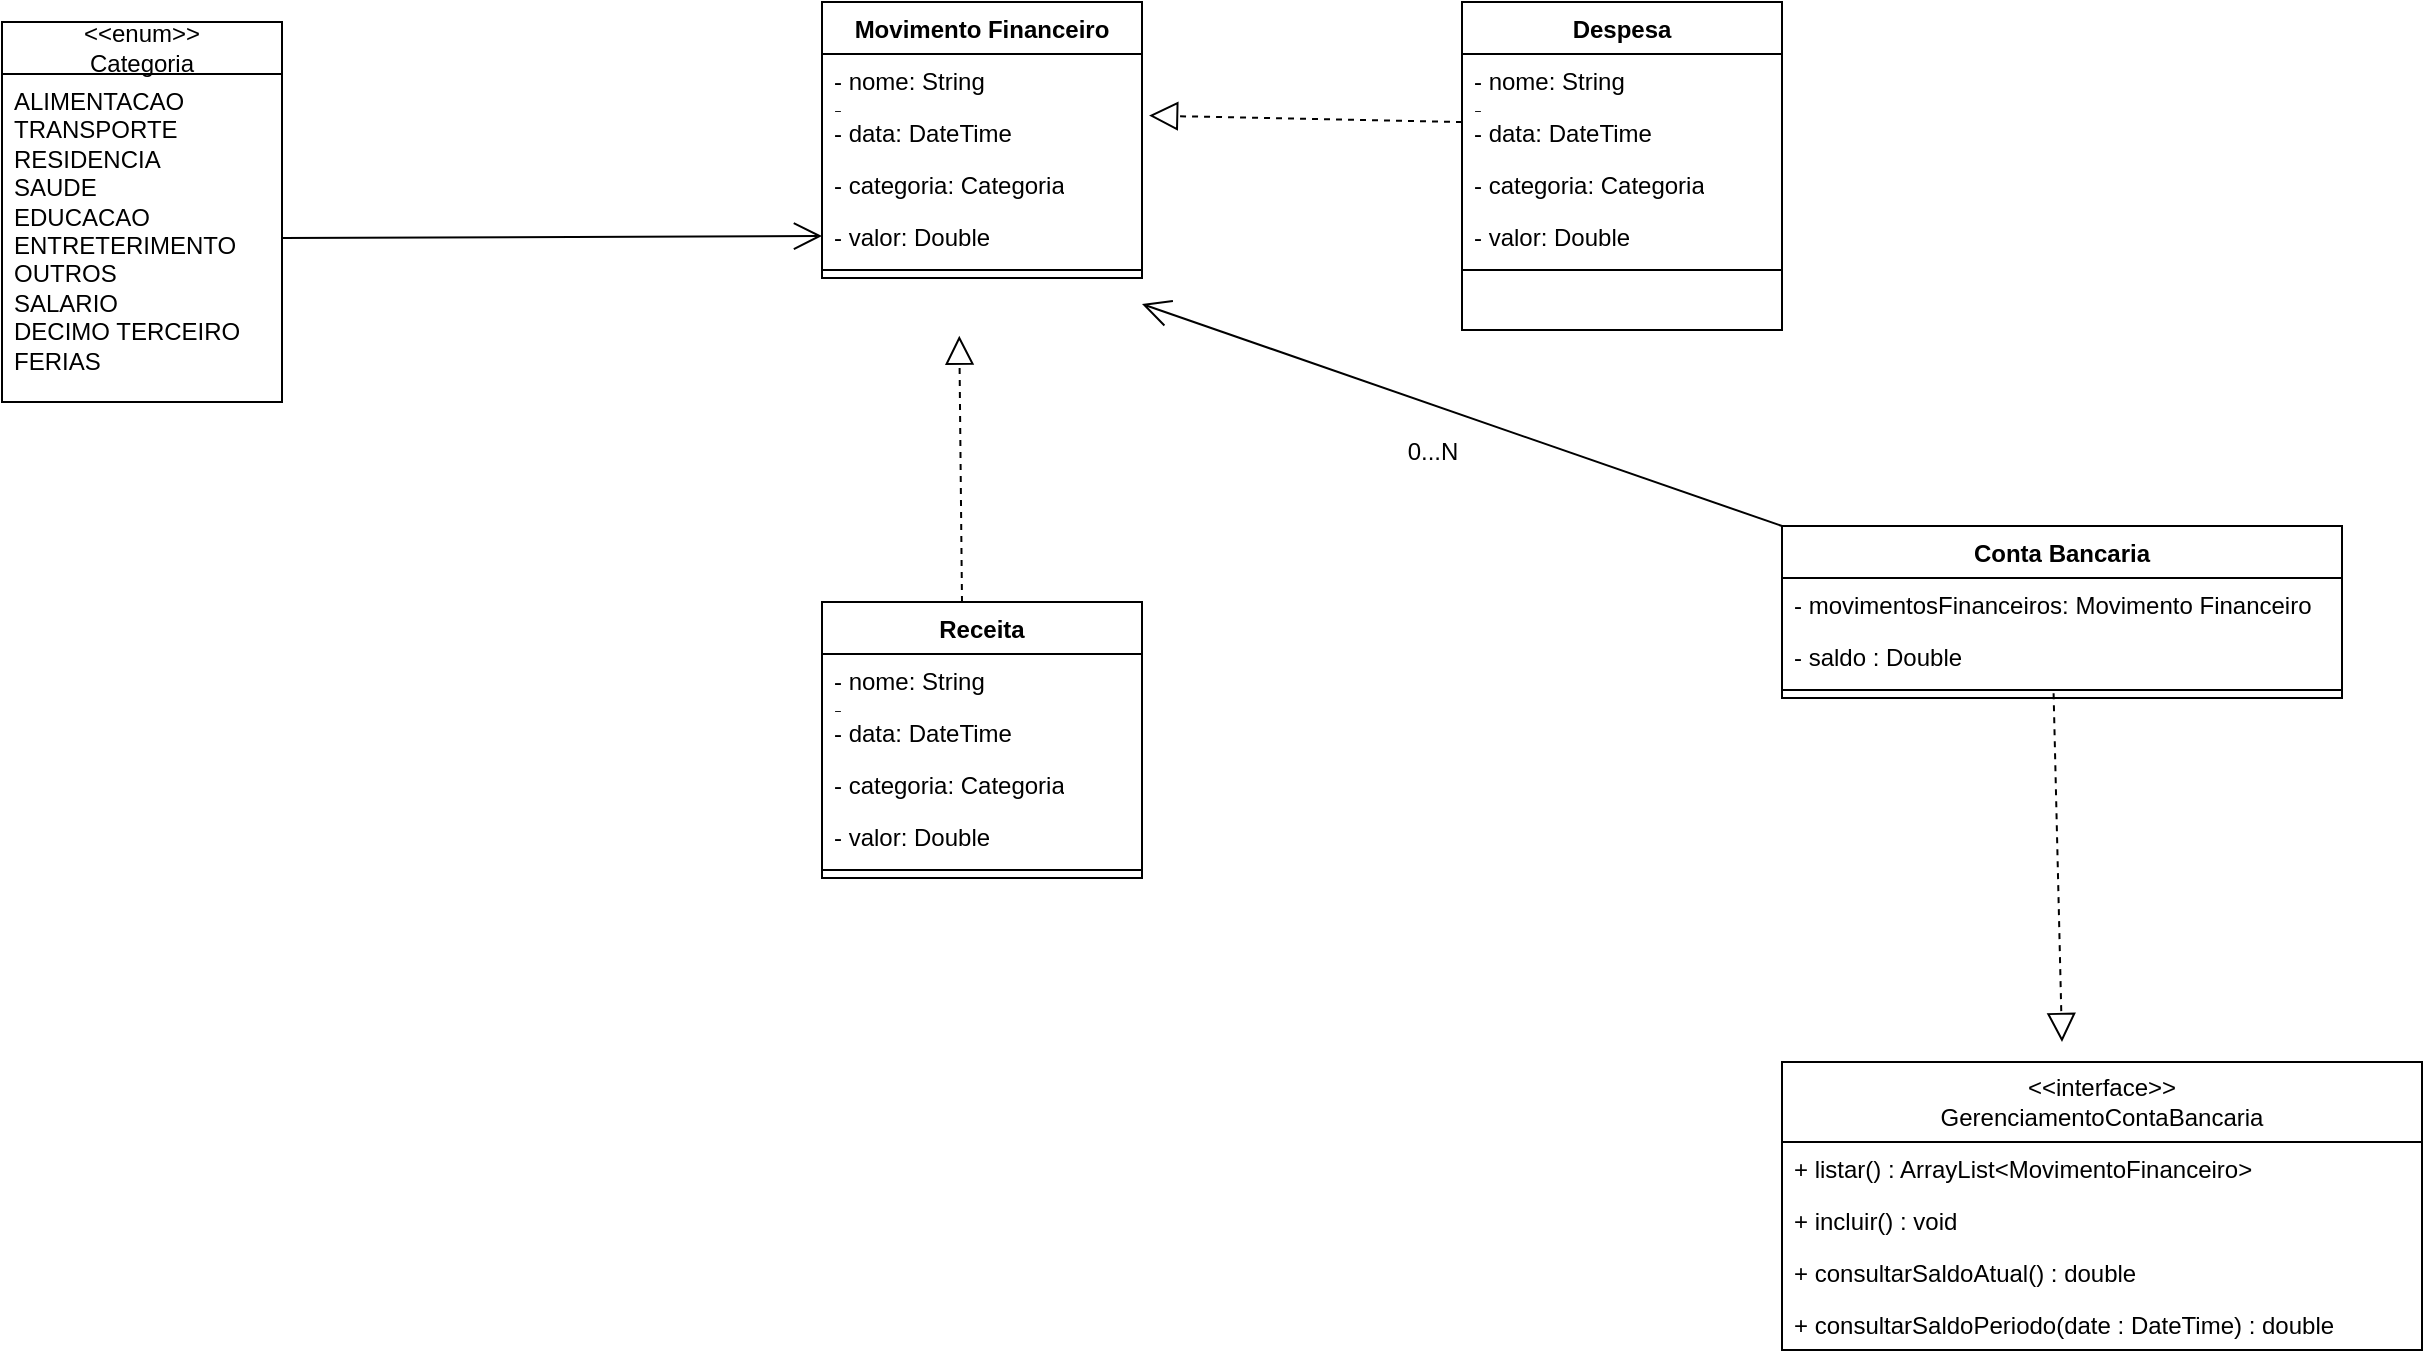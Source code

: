 <mxfile version="24.8.6">
  <diagram name="Página-1" id="FVwrxcMarxFZA_P7wZ8Z">
    <mxGraphModel dx="1050" dy="522" grid="1" gridSize="10" guides="1" tooltips="1" connect="1" arrows="1" fold="1" page="1" pageScale="1" pageWidth="2336" pageHeight="1654" math="0" shadow="0">
      <root>
        <mxCell id="0" />
        <mxCell id="1" parent="0" />
        <mxCell id="Ak3fFNP_pfBnttDMiMBa-2" value="Movimento Financeiro" style="swimlane;fontStyle=1;align=center;verticalAlign=top;childLayout=stackLayout;horizontal=1;startSize=26;horizontalStack=0;resizeParent=1;resizeParentMax=0;resizeLast=0;collapsible=1;marginBottom=0;whiteSpace=wrap;html=1;" parent="1" vertex="1">
          <mxGeometry x="1150" y="470" width="160" height="138" as="geometry" />
        </mxCell>
        <mxCell id="Ak3fFNP_pfBnttDMiMBa-3" value="- nome: String&lt;div&gt;-&lt;/div&gt;" style="text;strokeColor=none;fillColor=none;align=left;verticalAlign=top;spacingLeft=4;spacingRight=4;overflow=hidden;rotatable=0;points=[[0,0.5],[1,0.5]];portConstraint=eastwest;whiteSpace=wrap;html=1;" parent="Ak3fFNP_pfBnttDMiMBa-2" vertex="1">
          <mxGeometry y="26" width="160" height="26" as="geometry" />
        </mxCell>
        <mxCell id="Ak3fFNP_pfBnttDMiMBa-6" value="- data: DateTime" style="text;strokeColor=none;fillColor=none;align=left;verticalAlign=top;spacingLeft=4;spacingRight=4;overflow=hidden;rotatable=0;points=[[0,0.5],[1,0.5]];portConstraint=eastwest;whiteSpace=wrap;html=1;" parent="Ak3fFNP_pfBnttDMiMBa-2" vertex="1">
          <mxGeometry y="52" width="160" height="26" as="geometry" />
        </mxCell>
        <mxCell id="Ak3fFNP_pfBnttDMiMBa-7" value="- categoria: Categoria" style="text;strokeColor=none;fillColor=none;align=left;verticalAlign=top;spacingLeft=4;spacingRight=4;overflow=hidden;rotatable=0;points=[[0,0.5],[1,0.5]];portConstraint=eastwest;whiteSpace=wrap;html=1;" parent="Ak3fFNP_pfBnttDMiMBa-2" vertex="1">
          <mxGeometry y="78" width="160" height="26" as="geometry" />
        </mxCell>
        <mxCell id="Ak3fFNP_pfBnttDMiMBa-8" value="- valor: Double" style="text;strokeColor=none;fillColor=none;align=left;verticalAlign=top;spacingLeft=4;spacingRight=4;overflow=hidden;rotatable=0;points=[[0,0.5],[1,0.5]];portConstraint=eastwest;whiteSpace=wrap;html=1;" parent="Ak3fFNP_pfBnttDMiMBa-2" vertex="1">
          <mxGeometry y="104" width="160" height="26" as="geometry" />
        </mxCell>
        <mxCell id="Ak3fFNP_pfBnttDMiMBa-4" value="" style="line;strokeWidth=1;fillColor=none;align=left;verticalAlign=middle;spacingTop=-1;spacingLeft=3;spacingRight=3;rotatable=0;labelPosition=right;points=[];portConstraint=eastwest;strokeColor=inherit;" parent="Ak3fFNP_pfBnttDMiMBa-2" vertex="1">
          <mxGeometry y="130" width="160" height="8" as="geometry" />
        </mxCell>
        <mxCell id="Ak3fFNP_pfBnttDMiMBa-13" value="Despesa" style="swimlane;fontStyle=1;align=center;verticalAlign=top;childLayout=stackLayout;horizontal=1;startSize=26;horizontalStack=0;resizeParent=1;resizeParentMax=0;resizeLast=0;collapsible=1;marginBottom=0;whiteSpace=wrap;html=1;" parent="1" vertex="1">
          <mxGeometry x="1470" y="470" width="160" height="164" as="geometry" />
        </mxCell>
        <mxCell id="Ak3fFNP_pfBnttDMiMBa-14" value="- nome: String&lt;div&gt;-&lt;/div&gt;" style="text;strokeColor=none;fillColor=none;align=left;verticalAlign=top;spacingLeft=4;spacingRight=4;overflow=hidden;rotatable=0;points=[[0,0.5],[1,0.5]];portConstraint=eastwest;whiteSpace=wrap;html=1;" parent="Ak3fFNP_pfBnttDMiMBa-13" vertex="1">
          <mxGeometry y="26" width="160" height="26" as="geometry" />
        </mxCell>
        <mxCell id="Ak3fFNP_pfBnttDMiMBa-23" value="" style="endArrow=block;dashed=1;endFill=0;endSize=12;html=1;rounded=0;entryX=1.022;entryY=0.185;entryDx=0;entryDy=0;entryPerimeter=0;" parent="Ak3fFNP_pfBnttDMiMBa-13" target="Ak3fFNP_pfBnttDMiMBa-6" edge="1">
          <mxGeometry width="160" relative="1" as="geometry">
            <mxPoint y="60" as="sourcePoint" />
            <mxPoint x="160" y="60" as="targetPoint" />
          </mxGeometry>
        </mxCell>
        <mxCell id="Ak3fFNP_pfBnttDMiMBa-15" value="- data: DateTime" style="text;strokeColor=none;fillColor=none;align=left;verticalAlign=top;spacingLeft=4;spacingRight=4;overflow=hidden;rotatable=0;points=[[0,0.5],[1,0.5]];portConstraint=eastwest;whiteSpace=wrap;html=1;" parent="Ak3fFNP_pfBnttDMiMBa-13" vertex="1">
          <mxGeometry y="52" width="160" height="26" as="geometry" />
        </mxCell>
        <mxCell id="Ak3fFNP_pfBnttDMiMBa-16" value="- categoria: Categoria" style="text;strokeColor=none;fillColor=none;align=left;verticalAlign=top;spacingLeft=4;spacingRight=4;overflow=hidden;rotatable=0;points=[[0,0.5],[1,0.5]];portConstraint=eastwest;whiteSpace=wrap;html=1;" parent="Ak3fFNP_pfBnttDMiMBa-13" vertex="1">
          <mxGeometry y="78" width="160" height="26" as="geometry" />
        </mxCell>
        <mxCell id="Ak3fFNP_pfBnttDMiMBa-17" value="- valor: Double" style="text;strokeColor=none;fillColor=none;align=left;verticalAlign=top;spacingLeft=4;spacingRight=4;overflow=hidden;rotatable=0;points=[[0,0.5],[1,0.5]];portConstraint=eastwest;whiteSpace=wrap;html=1;" parent="Ak3fFNP_pfBnttDMiMBa-13" vertex="1">
          <mxGeometry y="104" width="160" height="26" as="geometry" />
        </mxCell>
        <mxCell id="Ak3fFNP_pfBnttDMiMBa-18" value="" style="line;strokeWidth=1;fillColor=none;align=left;verticalAlign=middle;spacingTop=-1;spacingLeft=3;spacingRight=3;rotatable=0;labelPosition=right;points=[];portConstraint=eastwest;strokeColor=inherit;" parent="Ak3fFNP_pfBnttDMiMBa-13" vertex="1">
          <mxGeometry y="130" width="160" height="8" as="geometry" />
        </mxCell>
        <mxCell id="Ak3fFNP_pfBnttDMiMBa-19" value="&lt;div&gt;&lt;br&gt;&lt;/div&gt;" style="text;strokeColor=none;fillColor=none;align=left;verticalAlign=top;spacingLeft=4;spacingRight=4;overflow=hidden;rotatable=0;points=[[0,0.5],[1,0.5]];portConstraint=eastwest;whiteSpace=wrap;html=1;" parent="Ak3fFNP_pfBnttDMiMBa-13" vertex="1">
          <mxGeometry y="138" width="160" height="26" as="geometry" />
        </mxCell>
        <mxCell id="Ak3fFNP_pfBnttDMiMBa-24" value="Receita" style="swimlane;fontStyle=1;align=center;verticalAlign=top;childLayout=stackLayout;horizontal=1;startSize=26;horizontalStack=0;resizeParent=1;resizeParentMax=0;resizeLast=0;collapsible=1;marginBottom=0;whiteSpace=wrap;html=1;" parent="1" vertex="1">
          <mxGeometry x="1150" y="770" width="160" height="138" as="geometry" />
        </mxCell>
        <mxCell id="Ak3fFNP_pfBnttDMiMBa-31" value="" style="endArrow=block;dashed=1;endFill=0;endSize=12;html=1;rounded=0;entryX=0.429;entryY=1.11;entryDx=0;entryDy=0;entryPerimeter=0;" parent="Ak3fFNP_pfBnttDMiMBa-24" edge="1">
          <mxGeometry width="160" relative="1" as="geometry">
            <mxPoint x="70" as="sourcePoint" />
            <mxPoint x="68.64" y="-133.14" as="targetPoint" />
          </mxGeometry>
        </mxCell>
        <mxCell id="Ak3fFNP_pfBnttDMiMBa-25" value="- nome: String&lt;div&gt;-&lt;/div&gt;" style="text;strokeColor=none;fillColor=none;align=left;verticalAlign=top;spacingLeft=4;spacingRight=4;overflow=hidden;rotatable=0;points=[[0,0.5],[1,0.5]];portConstraint=eastwest;whiteSpace=wrap;html=1;" parent="Ak3fFNP_pfBnttDMiMBa-24" vertex="1">
          <mxGeometry y="26" width="160" height="26" as="geometry" />
        </mxCell>
        <mxCell id="Ak3fFNP_pfBnttDMiMBa-26" value="- data: DateTime" style="text;strokeColor=none;fillColor=none;align=left;verticalAlign=top;spacingLeft=4;spacingRight=4;overflow=hidden;rotatable=0;points=[[0,0.5],[1,0.5]];portConstraint=eastwest;whiteSpace=wrap;html=1;" parent="Ak3fFNP_pfBnttDMiMBa-24" vertex="1">
          <mxGeometry y="52" width="160" height="26" as="geometry" />
        </mxCell>
        <mxCell id="Ak3fFNP_pfBnttDMiMBa-27" value="- categoria: Categoria" style="text;strokeColor=none;fillColor=none;align=left;verticalAlign=top;spacingLeft=4;spacingRight=4;overflow=hidden;rotatable=0;points=[[0,0.5],[1,0.5]];portConstraint=eastwest;whiteSpace=wrap;html=1;" parent="Ak3fFNP_pfBnttDMiMBa-24" vertex="1">
          <mxGeometry y="78" width="160" height="26" as="geometry" />
        </mxCell>
        <mxCell id="Ak3fFNP_pfBnttDMiMBa-28" value="- valor: Double" style="text;strokeColor=none;fillColor=none;align=left;verticalAlign=top;spacingLeft=4;spacingRight=4;overflow=hidden;rotatable=0;points=[[0,0.5],[1,0.5]];portConstraint=eastwest;whiteSpace=wrap;html=1;" parent="Ak3fFNP_pfBnttDMiMBa-24" vertex="1">
          <mxGeometry y="104" width="160" height="26" as="geometry" />
        </mxCell>
        <mxCell id="Ak3fFNP_pfBnttDMiMBa-29" value="" style="line;strokeWidth=1;fillColor=none;align=left;verticalAlign=middle;spacingTop=-1;spacingLeft=3;spacingRight=3;rotatable=0;labelPosition=right;points=[];portConstraint=eastwest;strokeColor=inherit;" parent="Ak3fFNP_pfBnttDMiMBa-24" vertex="1">
          <mxGeometry y="130" width="160" height="8" as="geometry" />
        </mxCell>
        <mxCell id="Ak3fFNP_pfBnttDMiMBa-32" value="&amp;lt;&amp;lt;enum&amp;gt;&amp;gt;&lt;div&gt;Categoria&lt;/div&gt;" style="swimlane;fontStyle=0;childLayout=stackLayout;horizontal=1;startSize=26;fillColor=none;horizontalStack=0;resizeParent=1;resizeParentMax=0;resizeLast=0;collapsible=1;marginBottom=0;whiteSpace=wrap;html=1;" parent="1" vertex="1">
          <mxGeometry x="740" y="480" width="140" height="190" as="geometry" />
        </mxCell>
        <mxCell id="Ak3fFNP_pfBnttDMiMBa-33" value="ALIMENTACAO&lt;div&gt;TRANSPORTE&lt;/div&gt;&lt;div&gt;RESIDENCIA&lt;/div&gt;&lt;div&gt;SAUDE&lt;/div&gt;&lt;div&gt;EDUCACAO&lt;/div&gt;&lt;div&gt;ENTRETERIMENTO&lt;/div&gt;&lt;div&gt;OUTROS&lt;/div&gt;&lt;div&gt;SALARIO&lt;/div&gt;&lt;div&gt;DECIMO TERCEIRO&lt;/div&gt;&lt;div&gt;FERIAS&lt;/div&gt;&lt;div&gt;&lt;br&gt;&lt;/div&gt;" style="text;strokeColor=none;fillColor=none;align=left;verticalAlign=top;spacingLeft=4;spacingRight=4;overflow=hidden;rotatable=0;points=[[0,0.5],[1,0.5]];portConstraint=eastwest;whiteSpace=wrap;html=1;" parent="Ak3fFNP_pfBnttDMiMBa-32" vertex="1">
          <mxGeometry y="26" width="140" height="164" as="geometry" />
        </mxCell>
        <mxCell id="Ak3fFNP_pfBnttDMiMBa-42" value="" style="endArrow=open;endFill=1;endSize=12;html=1;rounded=0;exitX=1;exitY=0.5;exitDx=0;exitDy=0;" parent="1" source="Ak3fFNP_pfBnttDMiMBa-33" edge="1">
          <mxGeometry width="160" relative="1" as="geometry">
            <mxPoint x="1440" y="620" as="sourcePoint" />
            <mxPoint x="1150" y="587" as="targetPoint" />
          </mxGeometry>
        </mxCell>
        <mxCell id="Ak3fFNP_pfBnttDMiMBa-43" value="Conta Bancaria" style="swimlane;fontStyle=1;align=center;verticalAlign=top;childLayout=stackLayout;horizontal=1;startSize=26;horizontalStack=0;resizeParent=1;resizeParentMax=0;resizeLast=0;collapsible=1;marginBottom=0;whiteSpace=wrap;html=1;" parent="1" vertex="1">
          <mxGeometry x="1630" y="732" width="280" height="86" as="geometry" />
        </mxCell>
        <mxCell id="Ak3fFNP_pfBnttDMiMBa-44" value="- movimentosFinanceiros: Movimento Financeiro&lt;div&gt;&lt;br&gt;&lt;/div&gt;" style="text;strokeColor=none;fillColor=none;align=left;verticalAlign=top;spacingLeft=4;spacingRight=4;overflow=hidden;rotatable=0;points=[[0,0.5],[1,0.5]];portConstraint=eastwest;whiteSpace=wrap;html=1;" parent="Ak3fFNP_pfBnttDMiMBa-43" vertex="1">
          <mxGeometry y="26" width="280" height="26" as="geometry" />
        </mxCell>
        <mxCell id="Ak3fFNP_pfBnttDMiMBa-49" value="&lt;div&gt;- saldo : Double&lt;/div&gt;" style="text;strokeColor=none;fillColor=none;align=left;verticalAlign=top;spacingLeft=4;spacingRight=4;overflow=hidden;rotatable=0;points=[[0,0.5],[1,0.5]];portConstraint=eastwest;whiteSpace=wrap;html=1;" parent="Ak3fFNP_pfBnttDMiMBa-43" vertex="1">
          <mxGeometry y="52" width="280" height="26" as="geometry" />
        </mxCell>
        <mxCell id="Ak3fFNP_pfBnttDMiMBa-45" value="" style="line;strokeWidth=1;fillColor=none;align=left;verticalAlign=middle;spacingTop=-1;spacingLeft=3;spacingRight=3;rotatable=0;labelPosition=right;points=[];portConstraint=eastwest;strokeColor=inherit;" parent="Ak3fFNP_pfBnttDMiMBa-43" vertex="1">
          <mxGeometry y="78" width="280" height="8" as="geometry" />
        </mxCell>
        <mxCell id="Ak3fFNP_pfBnttDMiMBa-47" value="" style="endArrow=open;endFill=1;endSize=12;html=1;rounded=0;exitX=0;exitY=0;exitDx=0;exitDy=0;entryX=1;entryY=0.5;entryDx=0;entryDy=0;" parent="1" source="Ak3fFNP_pfBnttDMiMBa-43" edge="1">
          <mxGeometry width="160" relative="1" as="geometry">
            <mxPoint x="1440" y="790" as="sourcePoint" />
            <mxPoint x="1310" y="621" as="targetPoint" />
          </mxGeometry>
        </mxCell>
        <mxCell id="Ak3fFNP_pfBnttDMiMBa-48" value="0...N" style="text;html=1;align=center;verticalAlign=middle;resizable=0;points=[];autosize=1;strokeColor=none;fillColor=none;rotation=0;" parent="1" vertex="1">
          <mxGeometry x="1430" y="680" width="50" height="30" as="geometry" />
        </mxCell>
        <mxCell id="u_G-HXuvpAi8AZA0RJs6-3" value="" style="endArrow=block;dashed=1;endFill=0;endSize=12;html=1;rounded=0;exitX=0.485;exitY=0.7;exitDx=0;exitDy=0;exitPerimeter=0;entryX=0.5;entryY=0;entryDx=0;entryDy=0;" edge="1" parent="1" source="Ak3fFNP_pfBnttDMiMBa-45">
          <mxGeometry width="160" relative="1" as="geometry">
            <mxPoint x="1766.92" y="873.198" as="sourcePoint" />
            <mxPoint x="1770" y="990" as="targetPoint" />
          </mxGeometry>
        </mxCell>
        <mxCell id="u_G-HXuvpAi8AZA0RJs6-10" value="&amp;lt;&amp;lt;interface&amp;gt;&amp;gt;&lt;div&gt;GerenciamentoContaBancaria&lt;/div&gt;" style="swimlane;fontStyle=0;childLayout=stackLayout;horizontal=1;startSize=40;fillColor=none;horizontalStack=0;resizeParent=1;resizeParentMax=0;resizeLast=0;collapsible=1;marginBottom=0;whiteSpace=wrap;html=1;" vertex="1" parent="1">
          <mxGeometry x="1630" y="1000" width="320" height="144" as="geometry" />
        </mxCell>
        <mxCell id="u_G-HXuvpAi8AZA0RJs6-11" value="+ listar() : ArrayList&amp;lt;MovimentoFinanceiro&amp;gt;" style="text;strokeColor=none;fillColor=none;align=left;verticalAlign=top;spacingLeft=4;spacingRight=4;overflow=hidden;rotatable=0;points=[[0,0.5],[1,0.5]];portConstraint=eastwest;whiteSpace=wrap;html=1;" vertex="1" parent="u_G-HXuvpAi8AZA0RJs6-10">
          <mxGeometry y="40" width="320" height="26" as="geometry" />
        </mxCell>
        <mxCell id="u_G-HXuvpAi8AZA0RJs6-12" value="+ incluir() : void" style="text;strokeColor=none;fillColor=none;align=left;verticalAlign=top;spacingLeft=4;spacingRight=4;overflow=hidden;rotatable=0;points=[[0,0.5],[1,0.5]];portConstraint=eastwest;whiteSpace=wrap;html=1;" vertex="1" parent="u_G-HXuvpAi8AZA0RJs6-10">
          <mxGeometry y="66" width="320" height="26" as="geometry" />
        </mxCell>
        <mxCell id="u_G-HXuvpAi8AZA0RJs6-13" value="+ consultarSaldoAtual() : double" style="text;strokeColor=none;fillColor=none;align=left;verticalAlign=top;spacingLeft=4;spacingRight=4;overflow=hidden;rotatable=0;points=[[0,0.5],[1,0.5]];portConstraint=eastwest;whiteSpace=wrap;html=1;" vertex="1" parent="u_G-HXuvpAi8AZA0RJs6-10">
          <mxGeometry y="92" width="320" height="26" as="geometry" />
        </mxCell>
        <mxCell id="u_G-HXuvpAi8AZA0RJs6-14" value="+ consultarSaldoPeriodo(date : DateTime) : double" style="text;strokeColor=none;fillColor=none;align=left;verticalAlign=top;spacingLeft=4;spacingRight=4;overflow=hidden;rotatable=0;points=[[0,0.5],[1,0.5]];portConstraint=eastwest;whiteSpace=wrap;html=1;" vertex="1" parent="u_G-HXuvpAi8AZA0RJs6-10">
          <mxGeometry y="118" width="320" height="26" as="geometry" />
        </mxCell>
      </root>
    </mxGraphModel>
  </diagram>
</mxfile>
